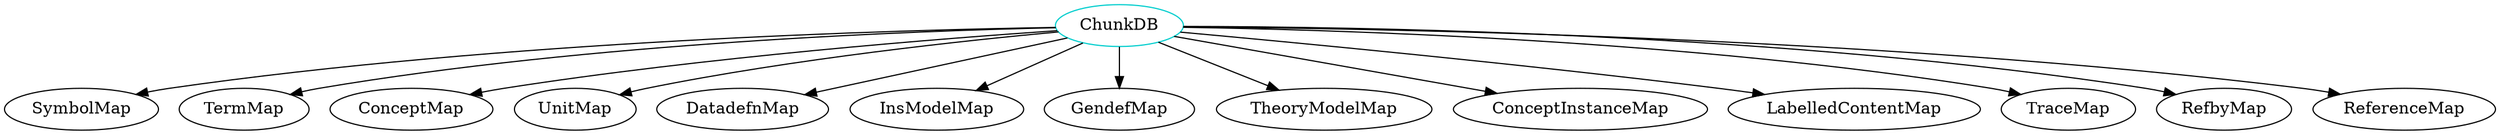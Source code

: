 digraph chunkdb{
ChunkDB	[shape=oval, color=cyan3, label="ChunkDB"];
ChunkDB -> SymbolMap;
ChunkDB -> TermMap;
ChunkDB -> ConceptMap;
ChunkDB -> UnitMap;
ChunkDB -> DatadefnMap;
ChunkDB -> InsModelMap;
ChunkDB -> GendefMap;
ChunkDB -> TheoryModelMap;
ChunkDB -> ConceptInstanceMap;
ChunkDB -> LabelledContentMap;
ChunkDB -> TraceMap;
ChunkDB -> RefbyMap;
ChunkDB -> ReferenceMap;
}
